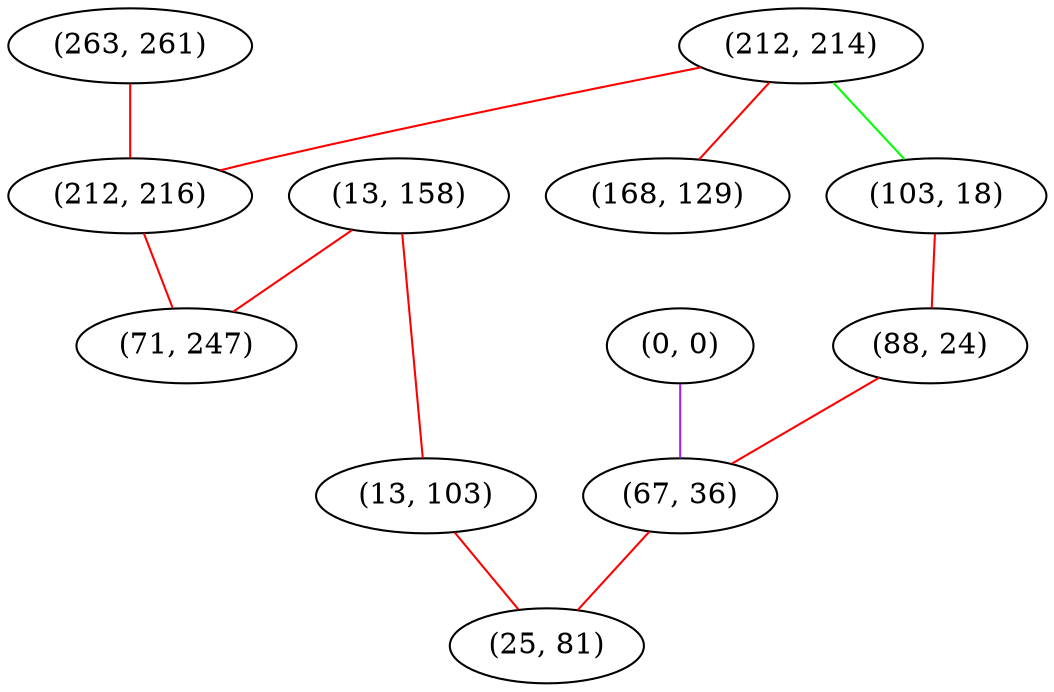 graph "" {
"(263, 261)";
"(0, 0)";
"(212, 214)";
"(212, 216)";
"(168, 129)";
"(103, 18)";
"(13, 158)";
"(88, 24)";
"(13, 103)";
"(67, 36)";
"(71, 247)";
"(25, 81)";
"(263, 261)" -- "(212, 216)"  [color=red, key=0, weight=1];
"(0, 0)" -- "(67, 36)"  [color=purple, key=0, weight=4];
"(212, 214)" -- "(168, 129)"  [color=red, key=0, weight=1];
"(212, 214)" -- "(103, 18)"  [color=green, key=0, weight=2];
"(212, 214)" -- "(212, 216)"  [color=red, key=0, weight=1];
"(212, 216)" -- "(71, 247)"  [color=red, key=0, weight=1];
"(103, 18)" -- "(88, 24)"  [color=red, key=0, weight=1];
"(13, 158)" -- "(13, 103)"  [color=red, key=0, weight=1];
"(13, 158)" -- "(71, 247)"  [color=red, key=0, weight=1];
"(88, 24)" -- "(67, 36)"  [color=red, key=0, weight=1];
"(13, 103)" -- "(25, 81)"  [color=red, key=0, weight=1];
"(67, 36)" -- "(25, 81)"  [color=red, key=0, weight=1];
}
